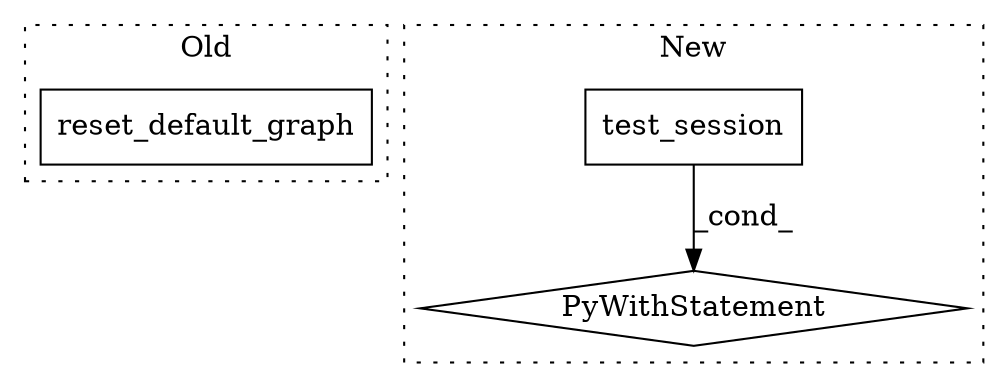 digraph G {
subgraph cluster0 {
1 [label="reset_default_graph" a="32" s="625" l="21" shape="box"];
label = "Old";
style="dotted";
}
subgraph cluster1 {
2 [label="test_session" a="32" s="629" l="14" shape="box"];
3 [label="PyWithStatement" a="104" s="614,643" l="10,2" shape="diamond"];
label = "New";
style="dotted";
}
2 -> 3 [label="_cond_"];
}